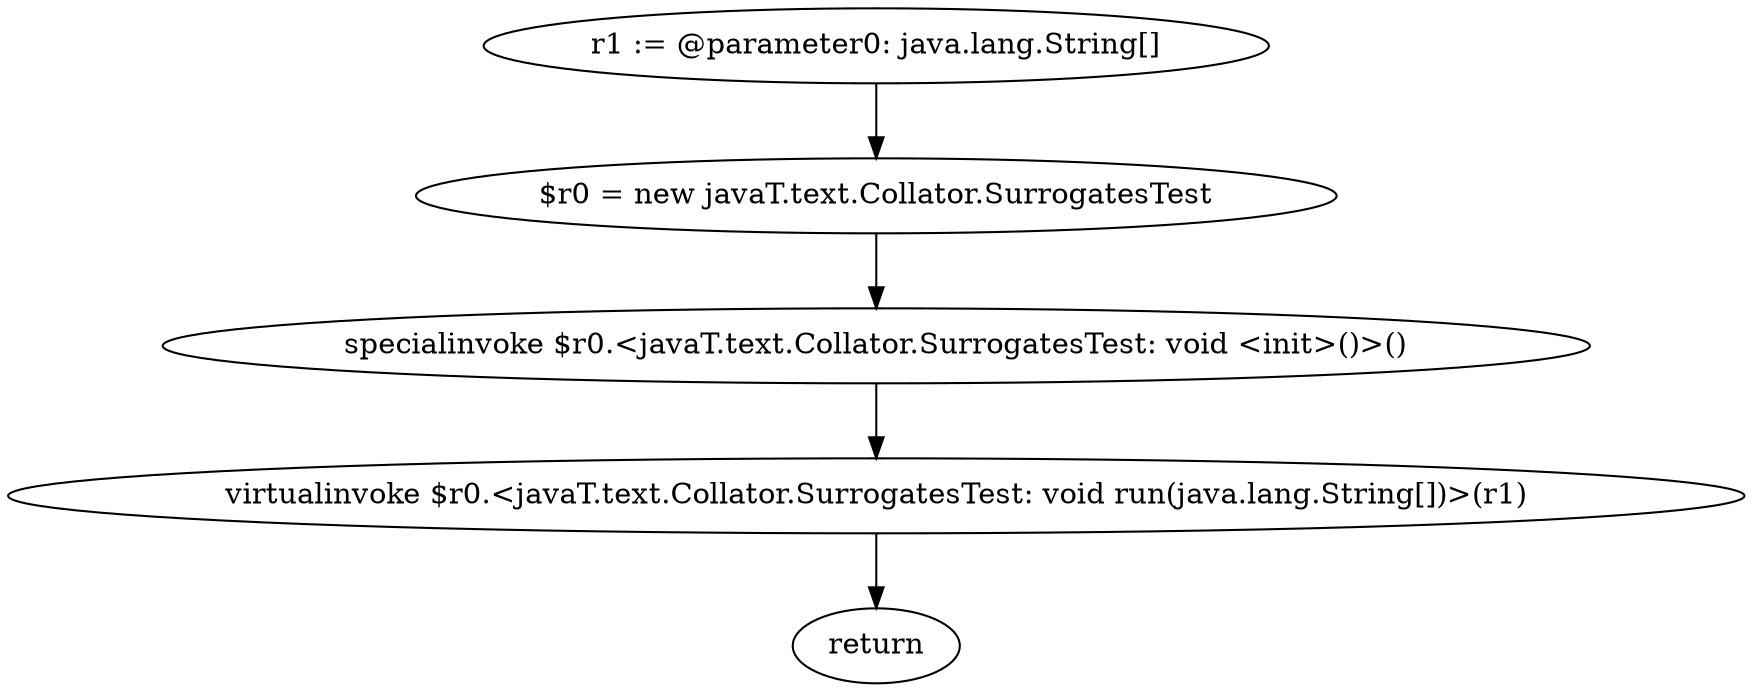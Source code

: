 digraph "unitGraph" {
    "r1 := @parameter0: java.lang.String[]"
    "$r0 = new javaT.text.Collator.SurrogatesTest"
    "specialinvoke $r0.<javaT.text.Collator.SurrogatesTest: void <init>()>()"
    "virtualinvoke $r0.<javaT.text.Collator.SurrogatesTest: void run(java.lang.String[])>(r1)"
    "return"
    "r1 := @parameter0: java.lang.String[]"->"$r0 = new javaT.text.Collator.SurrogatesTest";
    "$r0 = new javaT.text.Collator.SurrogatesTest"->"specialinvoke $r0.<javaT.text.Collator.SurrogatesTest: void <init>()>()";
    "specialinvoke $r0.<javaT.text.Collator.SurrogatesTest: void <init>()>()"->"virtualinvoke $r0.<javaT.text.Collator.SurrogatesTest: void run(java.lang.String[])>(r1)";
    "virtualinvoke $r0.<javaT.text.Collator.SurrogatesTest: void run(java.lang.String[])>(r1)"->"return";
}
